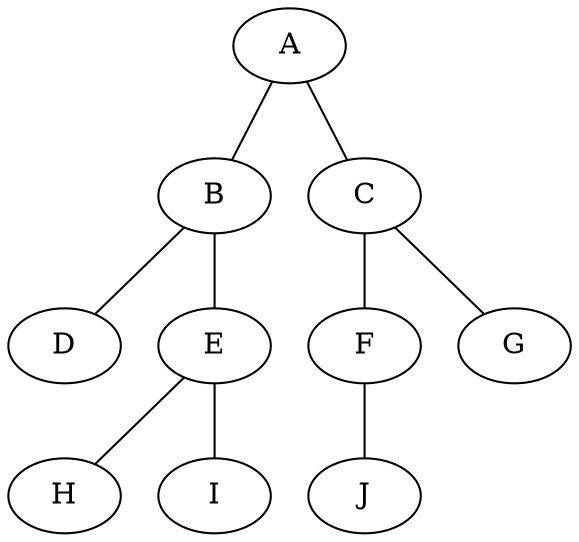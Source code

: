graph BST {
    "A" -- "B";
    "B" -- "D";
    "B" -- "E";
    "E" -- "H";
    "E" -- "I";
    "A" -- "C";
    "C" -- "F";
    "F" -- "J";
    "C" -- "G";
}
